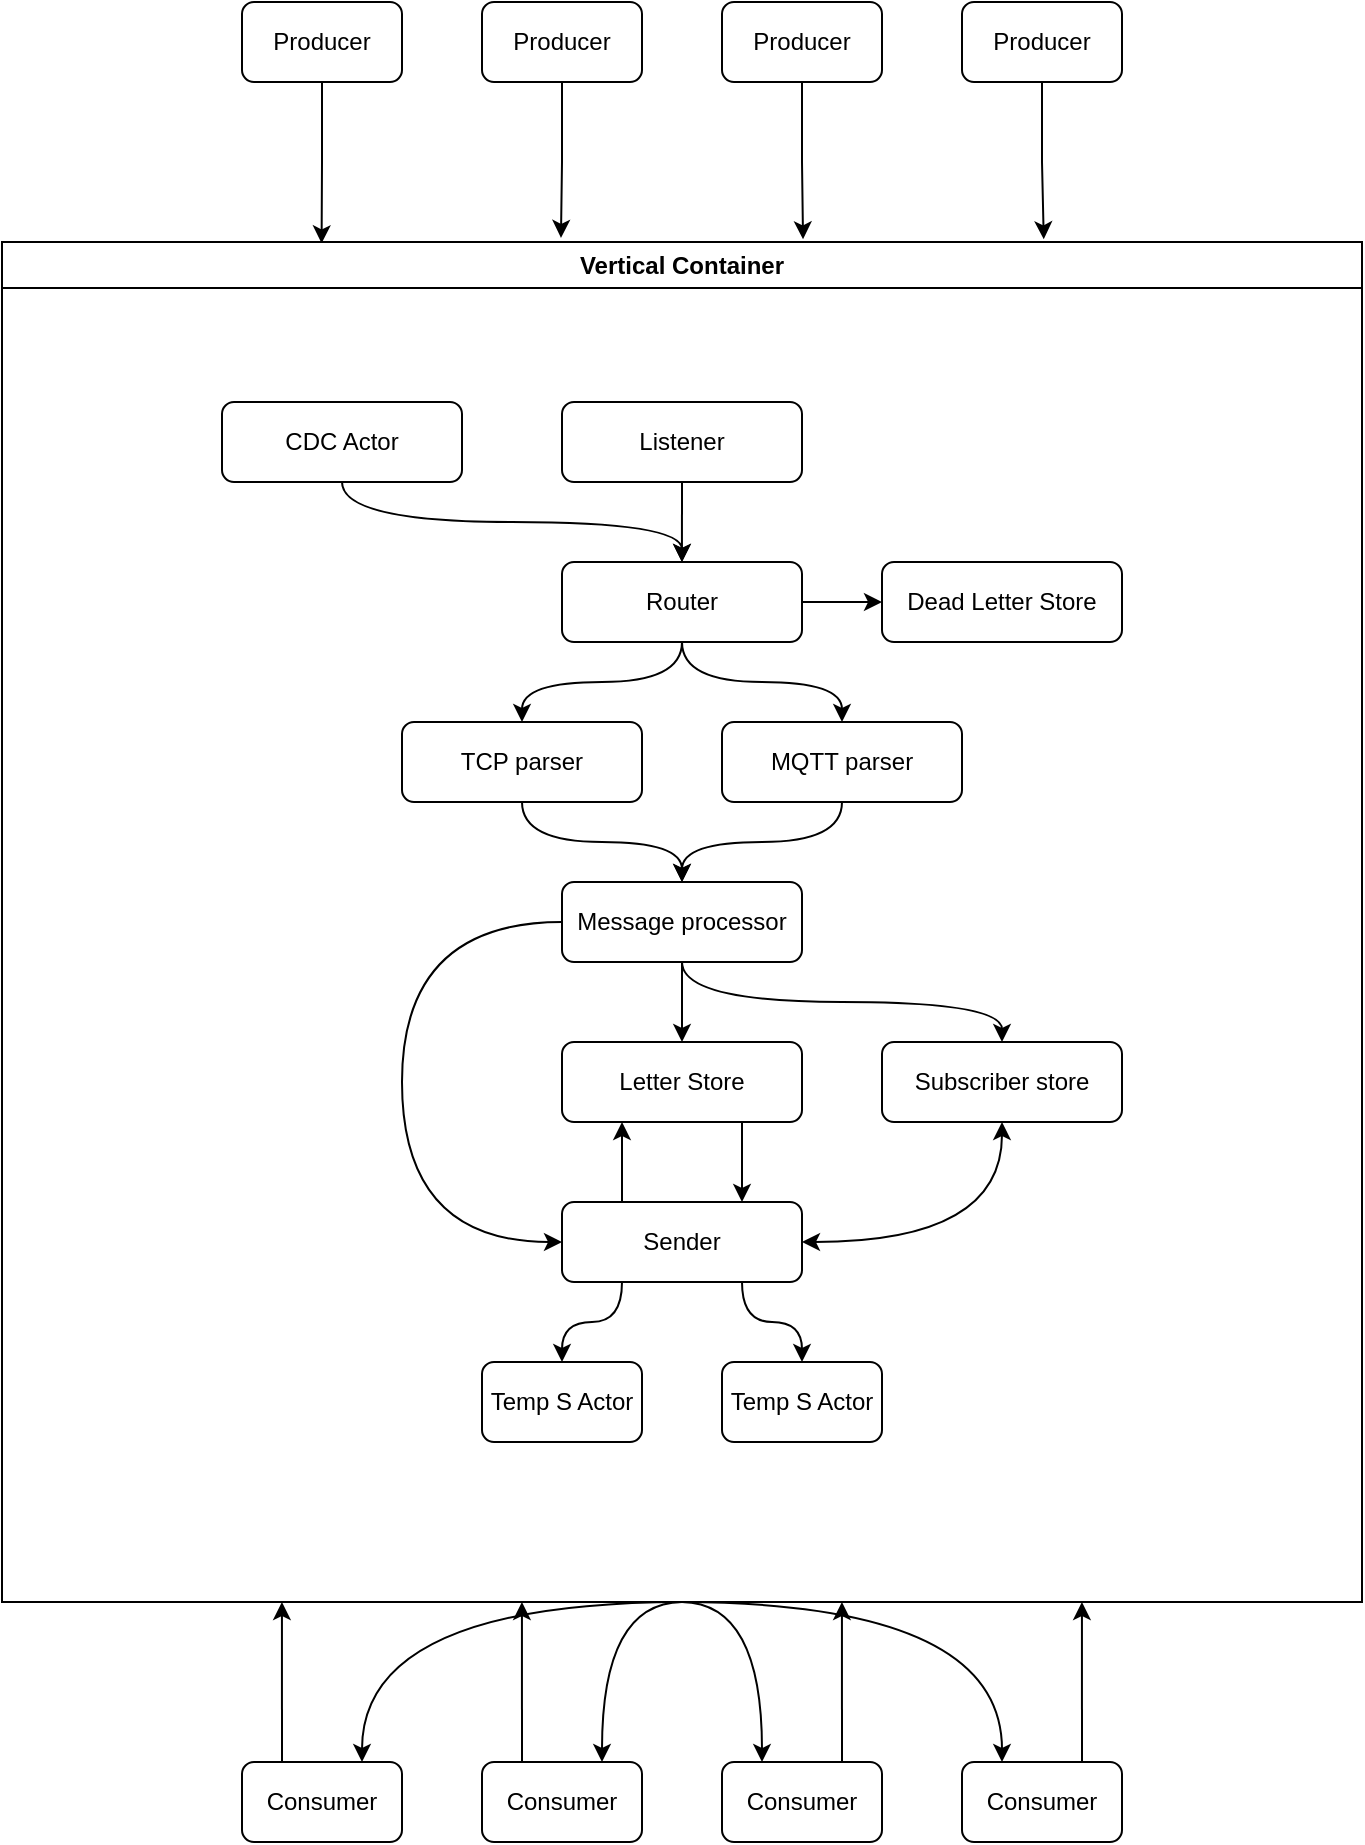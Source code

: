 <mxfile version="21.1.2" type="device" pages="2">
  <diagram name="Flowchart" id="ECQMQJdbtYSlt36lPngu">
    <mxGraphModel dx="1434" dy="867" grid="1" gridSize="10" guides="1" tooltips="1" connect="1" arrows="1" fold="1" page="1" pageScale="1" pageWidth="850" pageHeight="1100" math="0" shadow="0">
      <root>
        <mxCell id="0" />
        <mxCell id="1" parent="0" />
        <mxCell id="J1kHPah_wmCZpX2cMxBV-25" style="edgeStyle=orthogonalEdgeStyle;curved=1;rounded=0;orthogonalLoop=1;jettySize=auto;html=1;exitX=0.5;exitY=1;exitDx=0;exitDy=0;" parent="1" source="J1kHPah_wmCZpX2cMxBV-2" edge="1">
          <mxGeometry relative="1" as="geometry">
            <mxPoint x="419.957" y="360" as="targetPoint" />
          </mxGeometry>
        </mxCell>
        <mxCell id="J1kHPah_wmCZpX2cMxBV-2" value="Listener" style="rounded=1;whiteSpace=wrap;html=1;" parent="1" vertex="1">
          <mxGeometry x="360" y="280" width="120" height="40" as="geometry" />
        </mxCell>
        <mxCell id="J1kHPah_wmCZpX2cMxBV-27" style="edgeStyle=orthogonalEdgeStyle;curved=1;rounded=0;orthogonalLoop=1;jettySize=auto;html=1;exitX=0.5;exitY=1;exitDx=0;exitDy=0;entryX=0.5;entryY=0;entryDx=0;entryDy=0;" parent="1" source="J1kHPah_wmCZpX2cMxBV-4" target="J1kHPah_wmCZpX2cMxBV-7" edge="1">
          <mxGeometry relative="1" as="geometry" />
        </mxCell>
        <mxCell id="J1kHPah_wmCZpX2cMxBV-28" style="edgeStyle=orthogonalEdgeStyle;curved=1;rounded=0;orthogonalLoop=1;jettySize=auto;html=1;exitX=0.5;exitY=1;exitDx=0;exitDy=0;entryX=0.5;entryY=0;entryDx=0;entryDy=0;" parent="1" source="J1kHPah_wmCZpX2cMxBV-4" target="J1kHPah_wmCZpX2cMxBV-8" edge="1">
          <mxGeometry relative="1" as="geometry" />
        </mxCell>
        <mxCell id="htpPzEEpMrA4HvJ6HTyS-1" style="edgeStyle=orthogonalEdgeStyle;rounded=0;orthogonalLoop=1;jettySize=auto;html=1;exitX=1;exitY=0.5;exitDx=0;exitDy=0;entryX=0;entryY=0.5;entryDx=0;entryDy=0;" edge="1" parent="1" source="J1kHPah_wmCZpX2cMxBV-4" target="J1kHPah_wmCZpX2cMxBV-5">
          <mxGeometry relative="1" as="geometry" />
        </mxCell>
        <mxCell id="J1kHPah_wmCZpX2cMxBV-4" value="Router" style="rounded=1;whiteSpace=wrap;html=1;" parent="1" vertex="1">
          <mxGeometry x="360" y="360" width="120" height="40" as="geometry" />
        </mxCell>
        <mxCell id="J1kHPah_wmCZpX2cMxBV-5" value="Dead Letter Store" style="rounded=1;whiteSpace=wrap;html=1;" parent="1" vertex="1">
          <mxGeometry x="520" y="360" width="120" height="40" as="geometry" />
        </mxCell>
        <mxCell id="J1kHPah_wmCZpX2cMxBV-29" style="edgeStyle=orthogonalEdgeStyle;curved=1;rounded=0;orthogonalLoop=1;jettySize=auto;html=1;exitX=0.5;exitY=1;exitDx=0;exitDy=0;entryX=0.5;entryY=0;entryDx=0;entryDy=0;" parent="1" source="J1kHPah_wmCZpX2cMxBV-7" target="J1kHPah_wmCZpX2cMxBV-9" edge="1">
          <mxGeometry relative="1" as="geometry" />
        </mxCell>
        <mxCell id="J1kHPah_wmCZpX2cMxBV-7" value="TCP parser" style="rounded=1;whiteSpace=wrap;html=1;" parent="1" vertex="1">
          <mxGeometry x="280" y="440" width="120" height="40" as="geometry" />
        </mxCell>
        <mxCell id="J1kHPah_wmCZpX2cMxBV-30" style="edgeStyle=orthogonalEdgeStyle;curved=1;rounded=0;orthogonalLoop=1;jettySize=auto;html=1;exitX=0.5;exitY=1;exitDx=0;exitDy=0;entryX=0.5;entryY=0;entryDx=0;entryDy=0;" parent="1" source="J1kHPah_wmCZpX2cMxBV-8" target="J1kHPah_wmCZpX2cMxBV-9" edge="1">
          <mxGeometry relative="1" as="geometry" />
        </mxCell>
        <mxCell id="J1kHPah_wmCZpX2cMxBV-8" value="MQTT parser" style="rounded=1;whiteSpace=wrap;html=1;" parent="1" vertex="1">
          <mxGeometry x="440" y="440" width="120" height="40" as="geometry" />
        </mxCell>
        <mxCell id="J1kHPah_wmCZpX2cMxBV-31" style="edgeStyle=orthogonalEdgeStyle;curved=1;rounded=0;orthogonalLoop=1;jettySize=auto;html=1;exitX=0.5;exitY=1;exitDx=0;exitDy=0;entryX=0.5;entryY=0;entryDx=0;entryDy=0;" parent="1" source="J1kHPah_wmCZpX2cMxBV-9" target="J1kHPah_wmCZpX2cMxBV-6" edge="1">
          <mxGeometry relative="1" as="geometry" />
        </mxCell>
        <mxCell id="J1kHPah_wmCZpX2cMxBV-32" style="edgeStyle=orthogonalEdgeStyle;curved=1;rounded=0;orthogonalLoop=1;jettySize=auto;html=1;exitX=0.5;exitY=1;exitDx=0;exitDy=0;entryX=0.5;entryY=0;entryDx=0;entryDy=0;" parent="1" source="J1kHPah_wmCZpX2cMxBV-9" target="J1kHPah_wmCZpX2cMxBV-21" edge="1">
          <mxGeometry relative="1" as="geometry" />
        </mxCell>
        <mxCell id="J1kHPah_wmCZpX2cMxBV-49" style="edgeStyle=orthogonalEdgeStyle;rounded=0;orthogonalLoop=1;jettySize=auto;html=1;exitX=0;exitY=0.5;exitDx=0;exitDy=0;entryX=0;entryY=0.5;entryDx=0;entryDy=0;curved=1;" parent="1" source="J1kHPah_wmCZpX2cMxBV-9" target="J1kHPah_wmCZpX2cMxBV-22" edge="1">
          <mxGeometry relative="1" as="geometry">
            <Array as="points">
              <mxPoint x="280" y="540" />
              <mxPoint x="280" y="700" />
            </Array>
          </mxGeometry>
        </mxCell>
        <mxCell id="J1kHPah_wmCZpX2cMxBV-9" value="Message processor" style="rounded=1;whiteSpace=wrap;html=1;" parent="1" vertex="1">
          <mxGeometry x="360" y="520" width="120" height="40" as="geometry" />
        </mxCell>
        <mxCell id="J1kHPah_wmCZpX2cMxBV-17" style="edgeStyle=orthogonalEdgeStyle;rounded=0;orthogonalLoop=1;jettySize=auto;html=1;exitX=0.5;exitY=1;exitDx=0;exitDy=0;entryX=0.235;entryY=0.001;entryDx=0;entryDy=0;entryPerimeter=0;" parent="1" source="J1kHPah_wmCZpX2cMxBV-10" target="J1kHPah_wmCZpX2cMxBV-14" edge="1">
          <mxGeometry relative="1" as="geometry" />
        </mxCell>
        <mxCell id="J1kHPah_wmCZpX2cMxBV-10" value="Producer&lt;br&gt;" style="rounded=1;whiteSpace=wrap;html=1;" parent="1" vertex="1">
          <mxGeometry x="200" y="80" width="80" height="40" as="geometry" />
        </mxCell>
        <mxCell id="J1kHPah_wmCZpX2cMxBV-19" style="edgeStyle=orthogonalEdgeStyle;rounded=0;orthogonalLoop=1;jettySize=auto;html=1;exitX=0.5;exitY=1;exitDx=0;exitDy=0;entryX=0.589;entryY=-0.002;entryDx=0;entryDy=0;entryPerimeter=0;" parent="1" source="J1kHPah_wmCZpX2cMxBV-11" target="J1kHPah_wmCZpX2cMxBV-14" edge="1">
          <mxGeometry relative="1" as="geometry" />
        </mxCell>
        <mxCell id="J1kHPah_wmCZpX2cMxBV-11" value="Producer&lt;br&gt;" style="rounded=1;whiteSpace=wrap;html=1;" parent="1" vertex="1">
          <mxGeometry x="440" y="80" width="80" height="40" as="geometry" />
        </mxCell>
        <mxCell id="J1kHPah_wmCZpX2cMxBV-16" style="edgeStyle=orthogonalEdgeStyle;rounded=0;orthogonalLoop=1;jettySize=auto;html=1;exitX=0.5;exitY=1;exitDx=0;exitDy=0;entryX=0.411;entryY=-0.003;entryDx=0;entryDy=0;entryPerimeter=0;" parent="1" source="J1kHPah_wmCZpX2cMxBV-12" target="J1kHPah_wmCZpX2cMxBV-14" edge="1">
          <mxGeometry relative="1" as="geometry" />
        </mxCell>
        <mxCell id="J1kHPah_wmCZpX2cMxBV-12" value="Producer&lt;br&gt;" style="rounded=1;whiteSpace=wrap;html=1;" parent="1" vertex="1">
          <mxGeometry x="320" y="80" width="80" height="40" as="geometry" />
        </mxCell>
        <mxCell id="J1kHPah_wmCZpX2cMxBV-20" style="edgeStyle=orthogonalEdgeStyle;rounded=0;orthogonalLoop=1;jettySize=auto;html=1;exitX=0.5;exitY=1;exitDx=0;exitDy=0;entryX=0.766;entryY=-0.002;entryDx=0;entryDy=0;entryPerimeter=0;" parent="1" source="J1kHPah_wmCZpX2cMxBV-13" target="J1kHPah_wmCZpX2cMxBV-14" edge="1">
          <mxGeometry relative="1" as="geometry" />
        </mxCell>
        <mxCell id="J1kHPah_wmCZpX2cMxBV-13" value="Producer&lt;br&gt;" style="rounded=1;whiteSpace=wrap;html=1;" parent="1" vertex="1">
          <mxGeometry x="560" y="80" width="80" height="40" as="geometry" />
        </mxCell>
        <mxCell id="J1kHPah_wmCZpX2cMxBV-41" style="edgeStyle=orthogonalEdgeStyle;curved=1;rounded=0;orthogonalLoop=1;jettySize=auto;html=1;exitX=0.5;exitY=1;exitDx=0;exitDy=0;entryX=0.75;entryY=0;entryDx=0;entryDy=0;" parent="1" target="J1kHPah_wmCZpX2cMxBV-33" edge="1">
          <mxGeometry relative="1" as="geometry">
            <mxPoint x="420" y="880" as="sourcePoint" />
          </mxGeometry>
        </mxCell>
        <mxCell id="J1kHPah_wmCZpX2cMxBV-42" style="edgeStyle=orthogonalEdgeStyle;curved=1;rounded=0;orthogonalLoop=1;jettySize=auto;html=1;exitX=0.5;exitY=1;exitDx=0;exitDy=0;entryX=0.75;entryY=0;entryDx=0;entryDy=0;" parent="1" target="J1kHPah_wmCZpX2cMxBV-35" edge="1">
          <mxGeometry relative="1" as="geometry">
            <mxPoint x="420" y="880" as="sourcePoint" />
          </mxGeometry>
        </mxCell>
        <mxCell id="J1kHPah_wmCZpX2cMxBV-43" style="edgeStyle=orthogonalEdgeStyle;curved=1;rounded=0;orthogonalLoop=1;jettySize=auto;html=1;exitX=0.5;exitY=1;exitDx=0;exitDy=0;entryX=0.25;entryY=0;entryDx=0;entryDy=0;" parent="1" target="J1kHPah_wmCZpX2cMxBV-34" edge="1">
          <mxGeometry relative="1" as="geometry">
            <mxPoint x="420" y="880" as="sourcePoint" />
          </mxGeometry>
        </mxCell>
        <mxCell id="J1kHPah_wmCZpX2cMxBV-44" style="edgeStyle=orthogonalEdgeStyle;curved=1;rounded=0;orthogonalLoop=1;jettySize=auto;html=1;exitX=0.5;exitY=1;exitDx=0;exitDy=0;entryX=0.25;entryY=0;entryDx=0;entryDy=0;" parent="1" target="J1kHPah_wmCZpX2cMxBV-36" edge="1">
          <mxGeometry relative="1" as="geometry">
            <mxPoint x="420" y="880" as="sourcePoint" />
          </mxGeometry>
        </mxCell>
        <mxCell id="J1kHPah_wmCZpX2cMxBV-14" value="Vertical Container" style="swimlane;whiteSpace=wrap;html=1;" parent="1" vertex="1">
          <mxGeometry x="80" y="200" width="680" height="680" as="geometry" />
        </mxCell>
        <mxCell id="J1kHPah_wmCZpX2cMxBV-47" style="edgeStyle=orthogonalEdgeStyle;curved=1;rounded=0;orthogonalLoop=1;jettySize=auto;html=1;exitX=0.5;exitY=1;exitDx=0;exitDy=0;entryX=1;entryY=0.5;entryDx=0;entryDy=0;startArrow=classic;startFill=1;" parent="J1kHPah_wmCZpX2cMxBV-14" source="J1kHPah_wmCZpX2cMxBV-21" target="J1kHPah_wmCZpX2cMxBV-22" edge="1">
          <mxGeometry relative="1" as="geometry" />
        </mxCell>
        <mxCell id="J1kHPah_wmCZpX2cMxBV-21" value="Subscriber store" style="rounded=1;whiteSpace=wrap;html=1;" parent="J1kHPah_wmCZpX2cMxBV-14" vertex="1">
          <mxGeometry x="440" y="400" width="120" height="40" as="geometry" />
        </mxCell>
        <mxCell id="J1kHPah_wmCZpX2cMxBV-46" style="edgeStyle=orthogonalEdgeStyle;curved=1;rounded=0;orthogonalLoop=1;jettySize=auto;html=1;exitX=0.75;exitY=1;exitDx=0;exitDy=0;entryX=0.75;entryY=0;entryDx=0;entryDy=0;" parent="J1kHPah_wmCZpX2cMxBV-14" source="J1kHPah_wmCZpX2cMxBV-6" target="J1kHPah_wmCZpX2cMxBV-22" edge="1">
          <mxGeometry relative="1" as="geometry" />
        </mxCell>
        <mxCell id="J1kHPah_wmCZpX2cMxBV-6" value="Letter Store" style="rounded=1;whiteSpace=wrap;html=1;" parent="J1kHPah_wmCZpX2cMxBV-14" vertex="1">
          <mxGeometry x="280" y="400" width="120" height="40" as="geometry" />
        </mxCell>
        <mxCell id="J1kHPah_wmCZpX2cMxBV-45" style="edgeStyle=orthogonalEdgeStyle;curved=1;rounded=0;orthogonalLoop=1;jettySize=auto;html=1;exitX=0.25;exitY=0;exitDx=0;exitDy=0;entryX=0.25;entryY=1;entryDx=0;entryDy=0;" parent="J1kHPah_wmCZpX2cMxBV-14" source="J1kHPah_wmCZpX2cMxBV-22" target="J1kHPah_wmCZpX2cMxBV-6" edge="1">
          <mxGeometry relative="1" as="geometry" />
        </mxCell>
        <mxCell id="J1kHPah_wmCZpX2cMxBV-51" style="edgeStyle=orthogonalEdgeStyle;curved=1;rounded=0;orthogonalLoop=1;jettySize=auto;html=1;exitX=0.25;exitY=1;exitDx=0;exitDy=0;entryX=0.5;entryY=0;entryDx=0;entryDy=0;" parent="J1kHPah_wmCZpX2cMxBV-14" source="J1kHPah_wmCZpX2cMxBV-22" target="J1kHPah_wmCZpX2cMxBV-50" edge="1">
          <mxGeometry relative="1" as="geometry" />
        </mxCell>
        <mxCell id="J1kHPah_wmCZpX2cMxBV-53" style="edgeStyle=orthogonalEdgeStyle;curved=1;rounded=0;orthogonalLoop=1;jettySize=auto;html=1;exitX=0.75;exitY=1;exitDx=0;exitDy=0;entryX=0.5;entryY=0;entryDx=0;entryDy=0;" parent="J1kHPah_wmCZpX2cMxBV-14" source="J1kHPah_wmCZpX2cMxBV-22" target="J1kHPah_wmCZpX2cMxBV-52" edge="1">
          <mxGeometry relative="1" as="geometry" />
        </mxCell>
        <mxCell id="J1kHPah_wmCZpX2cMxBV-22" value="Sender" style="rounded=1;whiteSpace=wrap;html=1;" parent="J1kHPah_wmCZpX2cMxBV-14" vertex="1">
          <mxGeometry x="280" y="480" width="120" height="40" as="geometry" />
        </mxCell>
        <mxCell id="J1kHPah_wmCZpX2cMxBV-23" value="CDC Actor" style="rounded=1;whiteSpace=wrap;html=1;" parent="J1kHPah_wmCZpX2cMxBV-14" vertex="1">
          <mxGeometry x="110" y="80" width="120" height="40" as="geometry" />
        </mxCell>
        <mxCell id="J1kHPah_wmCZpX2cMxBV-50" value="Temp S Actor" style="rounded=1;whiteSpace=wrap;html=1;" parent="J1kHPah_wmCZpX2cMxBV-14" vertex="1">
          <mxGeometry x="240" y="560" width="80" height="40" as="geometry" />
        </mxCell>
        <mxCell id="J1kHPah_wmCZpX2cMxBV-52" value="Temp S Actor" style="rounded=1;whiteSpace=wrap;html=1;" parent="J1kHPah_wmCZpX2cMxBV-14" vertex="1">
          <mxGeometry x="360" y="560" width="80" height="40" as="geometry" />
        </mxCell>
        <mxCell id="J1kHPah_wmCZpX2cMxBV-24" style="edgeStyle=orthogonalEdgeStyle;curved=1;rounded=0;orthogonalLoop=1;jettySize=auto;html=1;exitX=0.5;exitY=1;exitDx=0;exitDy=0;" parent="1" source="J1kHPah_wmCZpX2cMxBV-23" target="J1kHPah_wmCZpX2cMxBV-4" edge="1">
          <mxGeometry relative="1" as="geometry" />
        </mxCell>
        <mxCell id="J1kHPah_wmCZpX2cMxBV-37" style="edgeStyle=orthogonalEdgeStyle;curved=1;rounded=0;orthogonalLoop=1;jettySize=auto;html=1;exitX=0.25;exitY=0;exitDx=0;exitDy=0;" parent="1" source="J1kHPah_wmCZpX2cMxBV-33" edge="1">
          <mxGeometry relative="1" as="geometry">
            <mxPoint x="219.957" y="880" as="targetPoint" />
          </mxGeometry>
        </mxCell>
        <mxCell id="J1kHPah_wmCZpX2cMxBV-33" value="Consumer" style="rounded=1;whiteSpace=wrap;html=1;" parent="1" vertex="1">
          <mxGeometry x="200" y="960" width="80" height="40" as="geometry" />
        </mxCell>
        <mxCell id="J1kHPah_wmCZpX2cMxBV-39" style="edgeStyle=orthogonalEdgeStyle;curved=1;rounded=0;orthogonalLoop=1;jettySize=auto;html=1;exitX=0.75;exitY=0;exitDx=0;exitDy=0;" parent="1" source="J1kHPah_wmCZpX2cMxBV-34" edge="1">
          <mxGeometry relative="1" as="geometry">
            <mxPoint x="499.957" y="880" as="targetPoint" />
          </mxGeometry>
        </mxCell>
        <mxCell id="J1kHPah_wmCZpX2cMxBV-34" value="Consumer" style="rounded=1;whiteSpace=wrap;html=1;" parent="1" vertex="1">
          <mxGeometry x="440" y="960" width="80" height="40" as="geometry" />
        </mxCell>
        <mxCell id="J1kHPah_wmCZpX2cMxBV-38" style="edgeStyle=orthogonalEdgeStyle;curved=1;rounded=0;orthogonalLoop=1;jettySize=auto;html=1;exitX=0.25;exitY=0;exitDx=0;exitDy=0;" parent="1" source="J1kHPah_wmCZpX2cMxBV-35" edge="1">
          <mxGeometry relative="1" as="geometry">
            <mxPoint x="339.957" y="880" as="targetPoint" />
          </mxGeometry>
        </mxCell>
        <mxCell id="J1kHPah_wmCZpX2cMxBV-35" value="Consumer" style="rounded=1;whiteSpace=wrap;html=1;" parent="1" vertex="1">
          <mxGeometry x="320" y="960" width="80" height="40" as="geometry" />
        </mxCell>
        <mxCell id="J1kHPah_wmCZpX2cMxBV-40" style="edgeStyle=orthogonalEdgeStyle;curved=1;rounded=0;orthogonalLoop=1;jettySize=auto;html=1;exitX=0.75;exitY=0;exitDx=0;exitDy=0;" parent="1" source="J1kHPah_wmCZpX2cMxBV-36" edge="1">
          <mxGeometry relative="1" as="geometry">
            <mxPoint x="619.957" y="880" as="targetPoint" />
          </mxGeometry>
        </mxCell>
        <mxCell id="J1kHPah_wmCZpX2cMxBV-36" value="Consumer" style="rounded=1;whiteSpace=wrap;html=1;" parent="1" vertex="1">
          <mxGeometry x="560" y="960" width="80" height="40" as="geometry" />
        </mxCell>
      </root>
    </mxGraphModel>
  </diagram>
  <diagram id="t1rUXa6-CFG56WDpMC5G" name="Supervision_Diagram">
    <mxGraphModel dx="2284" dy="867" grid="1" gridSize="10" guides="1" tooltips="1" connect="1" arrows="1" fold="1" page="1" pageScale="1" pageWidth="850" pageHeight="1100" math="0" shadow="0">
      <root>
        <mxCell id="0" />
        <mxCell id="1" parent="0" />
        <mxCell id="8WRGGbeypArQKT2ZHQw8-8" style="edgeStyle=orthogonalEdgeStyle;rounded=0;orthogonalLoop=1;jettySize=auto;html=1;exitX=0.5;exitY=1;exitDx=0;exitDy=0;entryX=0.5;entryY=0;entryDx=0;entryDy=0;" edge="1" parent="1" source="AT3QqSpPeaxYGOkAIRCH-1" target="AT3QqSpPeaxYGOkAIRCH-2">
          <mxGeometry relative="1" as="geometry">
            <Array as="points">
              <mxPoint x="420" y="180" />
              <mxPoint x="20" y="180" />
            </Array>
          </mxGeometry>
        </mxCell>
        <mxCell id="8WRGGbeypArQKT2ZHQw8-9" style="edgeStyle=orthogonalEdgeStyle;rounded=0;orthogonalLoop=1;jettySize=auto;html=1;exitX=0.5;exitY=1;exitDx=0;exitDy=0;entryX=0.5;entryY=0;entryDx=0;entryDy=0;" edge="1" parent="1" source="AT3QqSpPeaxYGOkAIRCH-1" target="kC-iDzLTQm1_2_YxpSzI-1">
          <mxGeometry relative="1" as="geometry" />
        </mxCell>
        <mxCell id="IWYitSBuebaEwUzmI06T-1" style="edgeStyle=orthogonalEdgeStyle;rounded=0;orthogonalLoop=1;jettySize=auto;html=1;exitX=0.5;exitY=1;exitDx=0;exitDy=0;entryX=0.5;entryY=0;entryDx=0;entryDy=0;" edge="1" parent="1" source="AT3QqSpPeaxYGOkAIRCH-1" target="kC-iDzLTQm1_2_YxpSzI-2">
          <mxGeometry relative="1" as="geometry" />
        </mxCell>
        <mxCell id="IdubBhTJ6KVnmxF-3DM4-1" style="edgeStyle=orthogonalEdgeStyle;rounded=0;orthogonalLoop=1;jettySize=auto;html=1;exitX=0.5;exitY=1;exitDx=0;exitDy=0;entryX=0.5;entryY=0;entryDx=0;entryDy=0;" edge="1" parent="1" source="AT3QqSpPeaxYGOkAIRCH-1" target="NqWyjlFcCn3YYRd7Y2uH-1">
          <mxGeometry relative="1" as="geometry">
            <Array as="points">
              <mxPoint x="420" y="180" />
              <mxPoint x="660" y="180" />
            </Array>
          </mxGeometry>
        </mxCell>
        <mxCell id="AT3QqSpPeaxYGOkAIRCH-1" value="Root Superivsor" style="rounded=1;whiteSpace=wrap;html=1;fillColor=#dae8fc;strokeColor=#6c8ebf;" vertex="1" parent="1">
          <mxGeometry x="360" y="120" width="120" height="40" as="geometry" />
        </mxCell>
        <mxCell id="8WRGGbeypArQKT2ZHQw8-5" style="edgeStyle=orthogonalEdgeStyle;rounded=0;orthogonalLoop=1;jettySize=auto;html=1;exitX=0.5;exitY=1;exitDx=0;exitDy=0;entryX=0.5;entryY=0;entryDx=0;entryDy=0;" edge="1" parent="1" source="AT3QqSpPeaxYGOkAIRCH-2" target="NoBrGBiLEwMr9OptuPte-1">
          <mxGeometry relative="1" as="geometry" />
        </mxCell>
        <mxCell id="8WRGGbeypArQKT2ZHQw8-6" style="edgeStyle=orthogonalEdgeStyle;rounded=0;orthogonalLoop=1;jettySize=auto;html=1;exitX=0.5;exitY=1;exitDx=0;exitDy=0;entryX=0.5;entryY=0;entryDx=0;entryDy=0;" edge="1" parent="1" source="AT3QqSpPeaxYGOkAIRCH-2" target="NoBrGBiLEwMr9OptuPte-2">
          <mxGeometry relative="1" as="geometry" />
        </mxCell>
        <mxCell id="8WRGGbeypArQKT2ZHQw8-7" style="edgeStyle=orthogonalEdgeStyle;rounded=0;orthogonalLoop=1;jettySize=auto;html=1;exitX=0.5;exitY=1;exitDx=0;exitDy=0;entryX=0.5;entryY=0;entryDx=0;entryDy=0;" edge="1" parent="1" source="AT3QqSpPeaxYGOkAIRCH-2" target="AksgK6bISmPQZwzv8fdh-1">
          <mxGeometry relative="1" as="geometry" />
        </mxCell>
        <mxCell id="AT3QqSpPeaxYGOkAIRCH-2" value="Store Supervisor" style="rounded=1;whiteSpace=wrap;html=1;fillColor=#dae8fc;strokeColor=#6c8ebf;" vertex="1" parent="1">
          <mxGeometry x="-40" y="200" width="120" height="40" as="geometry" />
        </mxCell>
        <mxCell id="8WRGGbeypArQKT2ZHQw8-3" style="edgeStyle=orthogonalEdgeStyle;rounded=0;orthogonalLoop=1;jettySize=auto;html=1;exitX=0.5;exitY=1;exitDx=0;exitDy=0;entryX=0.5;entryY=0;entryDx=0;entryDy=0;" edge="1" parent="1" source="kC-iDzLTQm1_2_YxpSzI-1" target="8WRGGbeypArQKT2ZHQw8-2">
          <mxGeometry relative="1" as="geometry" />
        </mxCell>
        <mxCell id="8WRGGbeypArQKT2ZHQw8-4" style="edgeStyle=orthogonalEdgeStyle;rounded=0;orthogonalLoop=1;jettySize=auto;html=1;exitX=0.5;exitY=1;exitDx=0;exitDy=0;entryX=0.5;entryY=0;entryDx=0;entryDy=0;" edge="1" parent="1" source="kC-iDzLTQm1_2_YxpSzI-1" target="8WRGGbeypArQKT2ZHQw8-1">
          <mxGeometry relative="1" as="geometry" />
        </mxCell>
        <mxCell id="kC-iDzLTQm1_2_YxpSzI-1" value="Sender Supervisor" style="rounded=1;whiteSpace=wrap;html=1;fillColor=#dae8fc;strokeColor=#6c8ebf;" vertex="1" parent="1">
          <mxGeometry x="280" y="200" width="118" height="40" as="geometry" />
        </mxCell>
        <mxCell id="IWYitSBuebaEwUzmI06T-2" style="edgeStyle=orthogonalEdgeStyle;rounded=0;orthogonalLoop=1;jettySize=auto;html=1;exitX=0.5;exitY=1;exitDx=0;exitDy=0;entryX=0.5;entryY=0;entryDx=0;entryDy=0;" edge="1" parent="1" source="kC-iDzLTQm1_2_YxpSzI-2" target="8WRGGbeypArQKT2ZHQw8-10">
          <mxGeometry relative="1" as="geometry" />
        </mxCell>
        <mxCell id="IWYitSBuebaEwUzmI06T-3" style="edgeStyle=orthogonalEdgeStyle;rounded=0;orthogonalLoop=1;jettySize=auto;html=1;exitX=0.5;exitY=1;exitDx=0;exitDy=0;entryX=0.5;entryY=0;entryDx=0;entryDy=0;" edge="1" parent="1" source="kC-iDzLTQm1_2_YxpSzI-2" target="8WRGGbeypArQKT2ZHQw8-11">
          <mxGeometry relative="1" as="geometry" />
        </mxCell>
        <mxCell id="kC-iDzLTQm1_2_YxpSzI-2" value="Listener Supervisor" style="rounded=1;whiteSpace=wrap;html=1;fillColor=#dae8fc;strokeColor=#6c8ebf;" vertex="1" parent="1">
          <mxGeometry x="760" y="200" width="120" height="40" as="geometry" />
        </mxCell>
        <mxCell id="IdubBhTJ6KVnmxF-3DM4-6" style="edgeStyle=orthogonalEdgeStyle;rounded=0;orthogonalLoop=1;jettySize=auto;html=1;exitX=0.5;exitY=1;exitDx=0;exitDy=0;entryX=0.5;entryY=0;entryDx=0;entryDy=0;" edge="1" parent="1" source="NqWyjlFcCn3YYRd7Y2uH-1" target="IdubBhTJ6KVnmxF-3DM4-2">
          <mxGeometry relative="1" as="geometry" />
        </mxCell>
        <mxCell id="IdubBhTJ6KVnmxF-3DM4-7" style="edgeStyle=orthogonalEdgeStyle;rounded=0;orthogonalLoop=1;jettySize=auto;html=1;exitX=0.5;exitY=1;exitDx=0;exitDy=0;entryX=0.5;entryY=0;entryDx=0;entryDy=0;" edge="1" parent="1" source="NqWyjlFcCn3YYRd7Y2uH-1" target="IdubBhTJ6KVnmxF-3DM4-3">
          <mxGeometry relative="1" as="geometry" />
        </mxCell>
        <mxCell id="IdubBhTJ6KVnmxF-3DM4-8" style="edgeStyle=orthogonalEdgeStyle;rounded=0;orthogonalLoop=1;jettySize=auto;html=1;exitX=0.5;exitY=1;exitDx=0;exitDy=0;entryX=0.5;entryY=0;entryDx=0;entryDy=0;" edge="1" parent="1" source="NqWyjlFcCn3YYRd7Y2uH-1" target="IdubBhTJ6KVnmxF-3DM4-5">
          <mxGeometry relative="1" as="geometry" />
        </mxCell>
        <mxCell id="IdubBhTJ6KVnmxF-3DM4-9" style="edgeStyle=orthogonalEdgeStyle;rounded=0;orthogonalLoop=1;jettySize=auto;html=1;exitX=0.5;exitY=1;exitDx=0;exitDy=0;entryX=0.5;entryY=0;entryDx=0;entryDy=0;" edge="1" parent="1" source="NqWyjlFcCn3YYRd7Y2uH-1" target="IdubBhTJ6KVnmxF-3DM4-4">
          <mxGeometry relative="1" as="geometry" />
        </mxCell>
        <mxCell id="NqWyjlFcCn3YYRd7Y2uH-1" value="Logic Supervisor" style="rounded=1;whiteSpace=wrap;html=1;fillColor=#dae8fc;strokeColor=#6c8ebf;" vertex="1" parent="1">
          <mxGeometry x="599.5" y="280" width="120" height="40" as="geometry" />
        </mxCell>
        <mxCell id="NoBrGBiLEwMr9OptuPte-1" value="Letter Store" style="rounded=1;whiteSpace=wrap;html=1;fillColor=#d5e8d4;strokeColor=#82b366;" vertex="1" parent="1">
          <mxGeometry x="-200" y="280" width="120" height="40" as="geometry" />
        </mxCell>
        <mxCell id="NoBrGBiLEwMr9OptuPte-2" value="Dead Letter Store" style="rounded=1;whiteSpace=wrap;html=1;fillColor=#d5e8d4;strokeColor=#82b366;" vertex="1" parent="1">
          <mxGeometry x="-39" y="280" width="119" height="40" as="geometry" />
        </mxCell>
        <mxCell id="AksgK6bISmPQZwzv8fdh-1" value="Subscriber Store" style="rounded=1;whiteSpace=wrap;html=1;fillColor=#d5e8d4;strokeColor=#82b366;" vertex="1" parent="1">
          <mxGeometry x="119" y="280" width="119" height="40" as="geometry" />
        </mxCell>
        <mxCell id="8WRGGbeypArQKT2ZHQw8-1" value="Temp S" style="rounded=1;whiteSpace=wrap;html=1;fillColor=#d5e8d4;strokeColor=#82b366;" vertex="1" parent="1">
          <mxGeometry x="441" y="280" width="119" height="40" as="geometry" />
        </mxCell>
        <mxCell id="8WRGGbeypArQKT2ZHQw8-2" value="Sender" style="rounded=1;whiteSpace=wrap;html=1;fillColor=#d5e8d4;strokeColor=#82b366;" vertex="1" parent="1">
          <mxGeometry x="279" y="280" width="119" height="40" as="geometry" />
        </mxCell>
        <mxCell id="8WRGGbeypArQKT2ZHQw8-10" value="Listener" style="rounded=1;whiteSpace=wrap;html=1;fillColor=#d5e8d4;strokeColor=#82b366;" vertex="1" parent="1">
          <mxGeometry x="761" y="280" width="119" height="40" as="geometry" />
        </mxCell>
        <mxCell id="8WRGGbeypArQKT2ZHQw8-11" value="CDC Actor" style="rounded=1;whiteSpace=wrap;html=1;fillColor=#d5e8d4;strokeColor=#82b366;" vertex="1" parent="1">
          <mxGeometry x="920" y="280" width="118" height="40" as="geometry" />
        </mxCell>
        <mxCell id="IdubBhTJ6KVnmxF-3DM4-2" value="Router" style="rounded=1;whiteSpace=wrap;html=1;fillColor=#d5e8d4;strokeColor=#82b366;" vertex="1" parent="1">
          <mxGeometry x="360" y="360" width="119" height="40" as="geometry" />
        </mxCell>
        <mxCell id="IdubBhTJ6KVnmxF-3DM4-3" value="TCP Parser" style="rounded=1;whiteSpace=wrap;html=1;fillColor=#d5e8d4;strokeColor=#82b366;" vertex="1" parent="1">
          <mxGeometry x="518" y="360" width="119" height="40" as="geometry" />
        </mxCell>
        <mxCell id="IdubBhTJ6KVnmxF-3DM4-4" value="Message Processor" style="rounded=1;whiteSpace=wrap;html=1;fillColor=#d5e8d4;strokeColor=#82b366;" vertex="1" parent="1">
          <mxGeometry x="840" y="360" width="119" height="40" as="geometry" />
        </mxCell>
        <mxCell id="IdubBhTJ6KVnmxF-3DM4-5" value="MQTT Parser" style="rounded=1;whiteSpace=wrap;html=1;fillColor=#d5e8d4;strokeColor=#82b366;" vertex="1" parent="1">
          <mxGeometry x="678" y="360" width="119" height="40" as="geometry" />
        </mxCell>
      </root>
    </mxGraphModel>
  </diagram>
</mxfile>
